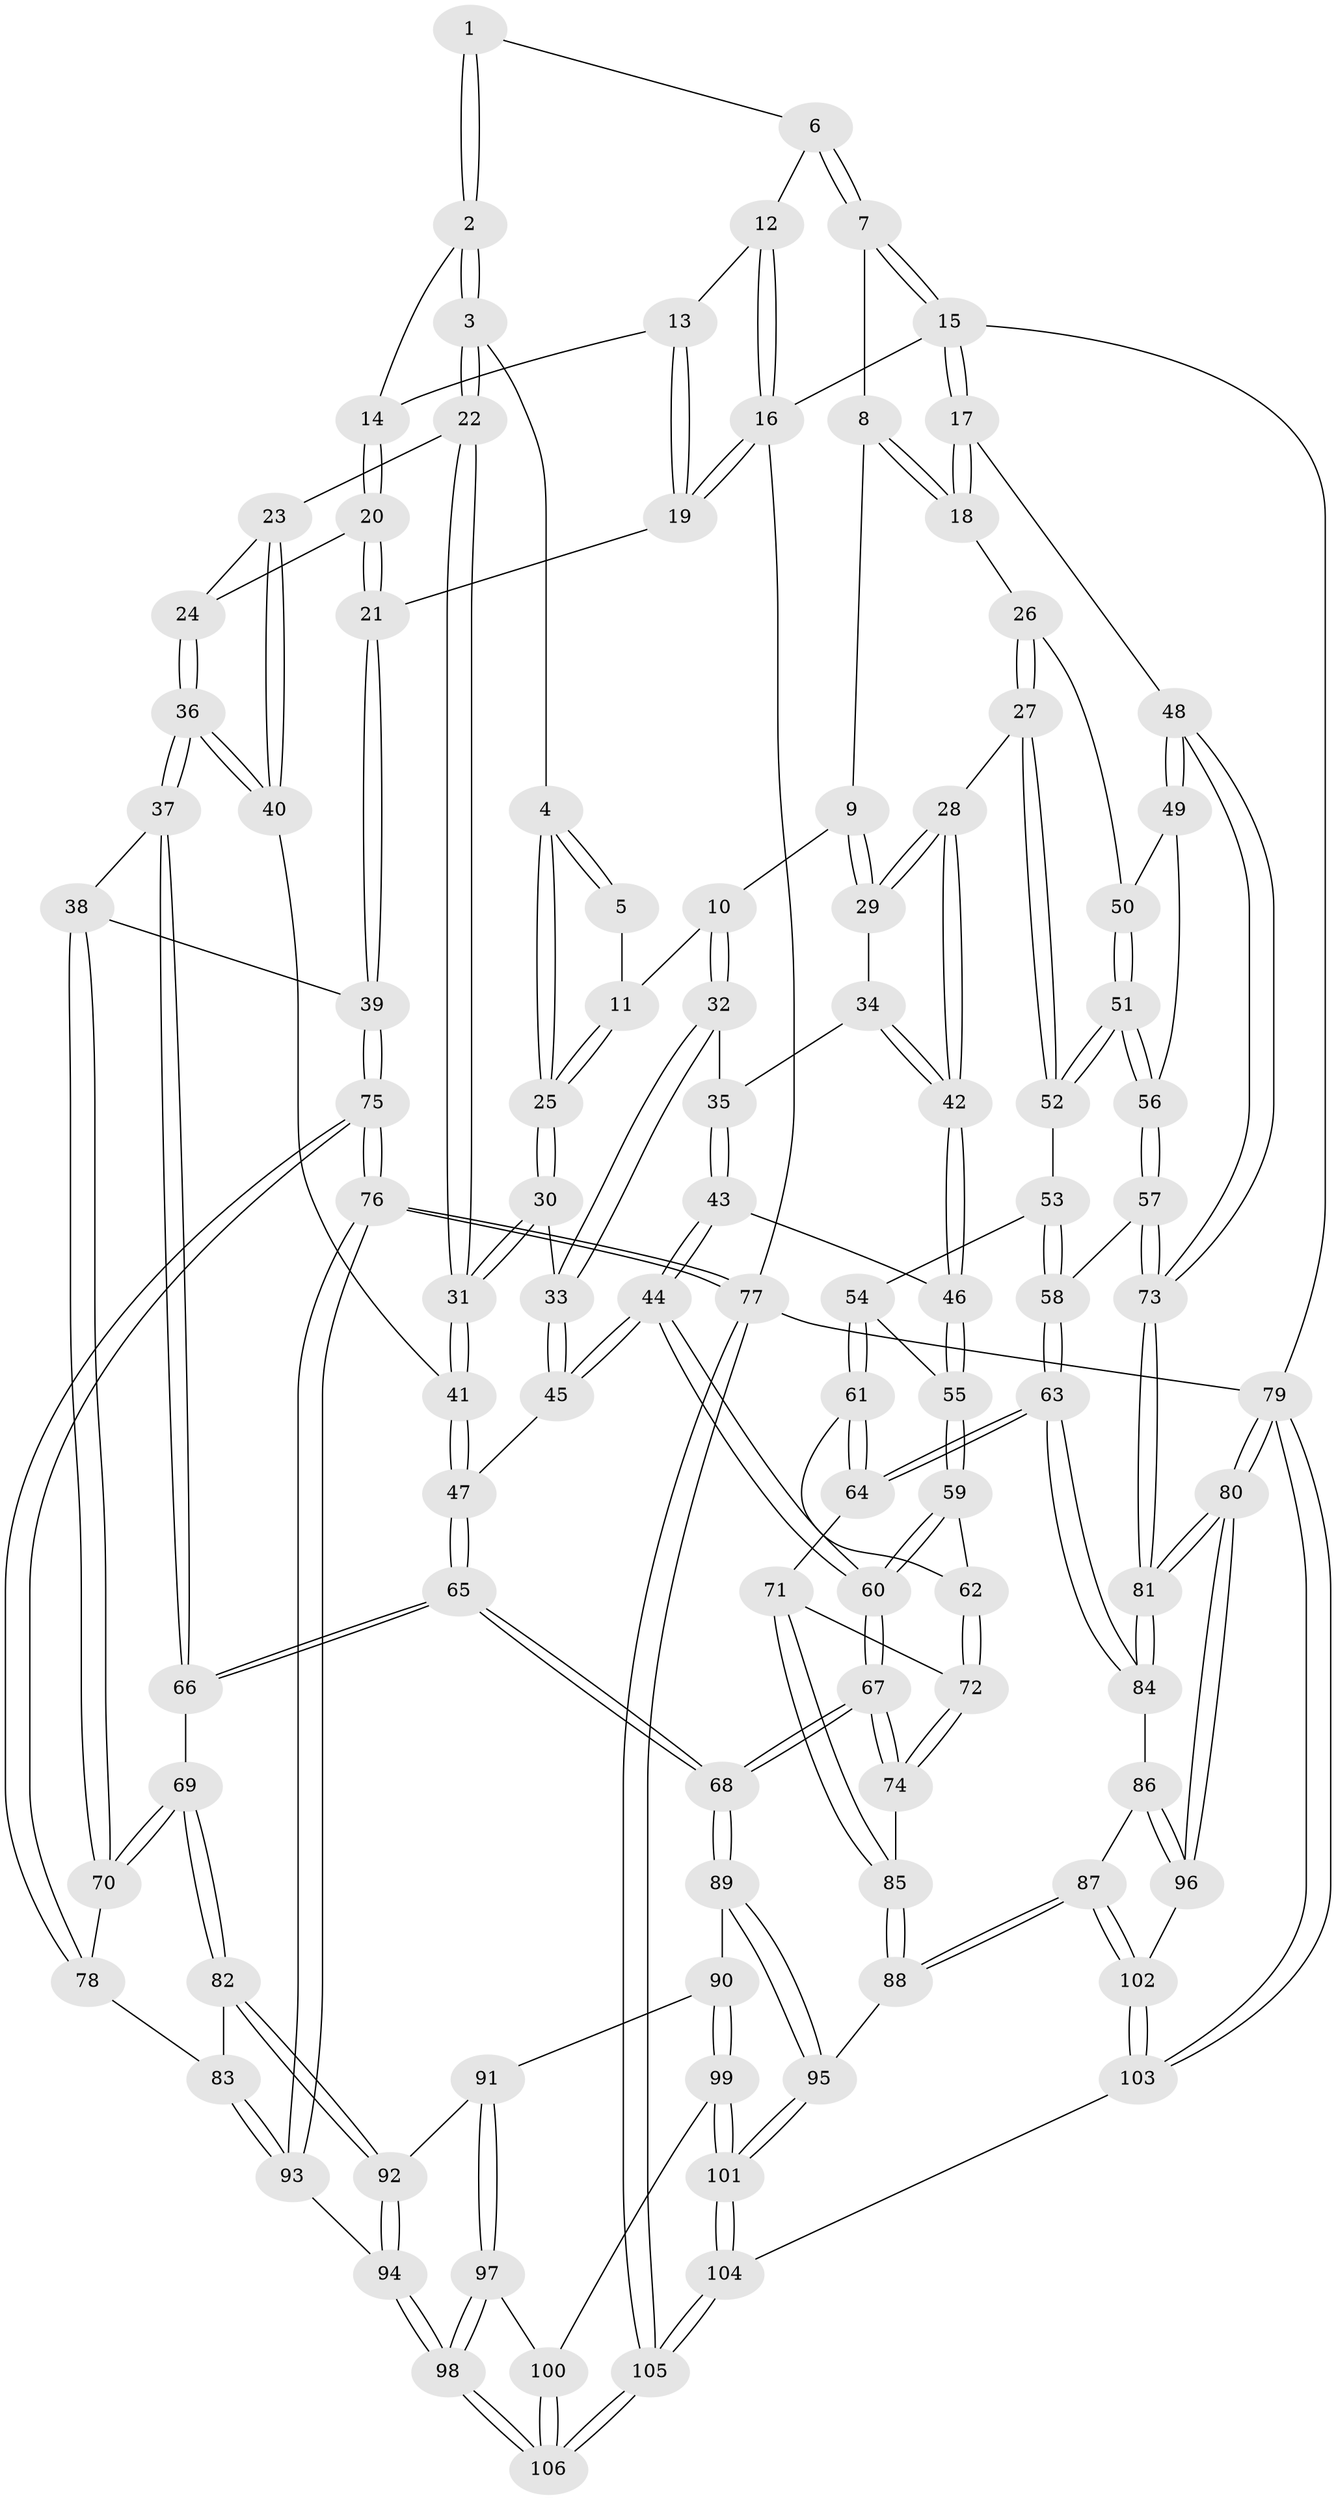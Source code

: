 // Generated by graph-tools (version 1.1) at 2025/51/03/09/25 03:51:02]
// undirected, 106 vertices, 262 edges
graph export_dot {
graph [start="1"]
  node [color=gray90,style=filled];
  1 [pos="+0.5424263799987358+0"];
  2 [pos="+0.2764186722974264+0.16565027196433948"];
  3 [pos="+0.2815632975680334+0.1699644332435141"];
  4 [pos="+0.38206066193884497+0.21368360688811303"];
  5 [pos="+0.4889574936930868+0.04071458335215105"];
  6 [pos="+0.5829887400788594+0"];
  7 [pos="+0.7116216936605084+0"];
  8 [pos="+0.7110515803114947+0"];
  9 [pos="+0.5728707127535506+0.21976296219531496"];
  10 [pos="+0.540152561678926+0.23098794867606112"];
  11 [pos="+0.4876414906997315+0.226821255824287"];
  12 [pos="+0.20120635793450234+0"];
  13 [pos="+0.2326332475071932+0.12554244863253083"];
  14 [pos="+0.23816400898923393+0.15100869656087942"];
  15 [pos="+1+0"];
  16 [pos="+0+0"];
  17 [pos="+1+0"];
  18 [pos="+0.7989014629277773+0.24152169895742914"];
  19 [pos="+0+0"];
  20 [pos="+0.10887410627204769+0.23118003545688512"];
  21 [pos="+0+0.2664145235647253"];
  22 [pos="+0.27673746516252007+0.3285621625583826"];
  23 [pos="+0.24664903589704468+0.3573601450736404"];
  24 [pos="+0.16582099462622416+0.32558363871138757"];
  25 [pos="+0.40852428333588275+0.23533032779012886"];
  26 [pos="+0.7977460740826477+0.2875349697365955"];
  27 [pos="+0.7447045885720621+0.31152484906850303"];
  28 [pos="+0.7215035633099071+0.3134747681128965"];
  29 [pos="+0.6371123902409165+0.27133357187439777"];
  30 [pos="+0.4066422521904286+0.2884817662785572"];
  31 [pos="+0.35639265651752144+0.37267529336684924"];
  32 [pos="+0.5297770474096242+0.35576680266517696"];
  33 [pos="+0.47530810731209316+0.37268125346564823"];
  34 [pos="+0.5682889452717331+0.3682736446508445"];
  35 [pos="+0.5526462457495172+0.37295747673170343"];
  36 [pos="+0.16566989781813155+0.46947566077133124"];
  37 [pos="+0.15324614031454437+0.48240528702247354"];
  38 [pos="+0.11238399513657264+0.49225602007364355"];
  39 [pos="+0+0.29082371711312716"];
  40 [pos="+0.25527749540696026+0.4355380600181438"];
  41 [pos="+0.3523276741472423+0.4593173328545102"];
  42 [pos="+0.6580487229714981+0.3858044578969896"];
  43 [pos="+0.5557816444568763+0.40648534942707604"];
  44 [pos="+0.49254875199947906+0.4948941853538502"];
  45 [pos="+0.448270940592459+0.4659290017800141"];
  46 [pos="+0.6355236496646163+0.44924359197636315"];
  47 [pos="+0.35619008064232743+0.46427648833814883"];
  48 [pos="+1+0.34156250425133594"];
  49 [pos="+0.987407950149063+0.34678251241885893"];
  50 [pos="+0.8035519383731+0.290810120939799"];
  51 [pos="+0.8270966053376824+0.49795094858662814"];
  52 [pos="+0.7442269556459492+0.4322072870206412"];
  53 [pos="+0.7181838216454917+0.47102200314408316"];
  54 [pos="+0.662291696395043+0.48805666496311895"];
  55 [pos="+0.6362170337241877+0.46123577448077163"];
  56 [pos="+0.8384893497338819+0.5212828682385808"];
  57 [pos="+0.8340064943908624+0.5591669006882821"];
  58 [pos="+0.826201045079398+0.5748147895446096"];
  59 [pos="+0.5127120585384011+0.5204480788587059"];
  60 [pos="+0.5111824655479842+0.5203124136761875"];
  61 [pos="+0.6678616585956154+0.5338402844835752"];
  62 [pos="+0.5564916549297333+0.5489354001711435"];
  63 [pos="+0.8102651499336884+0.6360957346461491"];
  64 [pos="+0.7011487192490913+0.6096419859630724"];
  65 [pos="+0.3142369309087045+0.6171258539459581"];
  66 [pos="+0.2805751408945946+0.616796049218856"];
  67 [pos="+0.4348806937403735+0.7125720985684061"];
  68 [pos="+0.4247457008144151+0.7236065462724854"];
  69 [pos="+0.2570140719890959+0.630528079531242"];
  70 [pos="+0.09609550077767973+0.5614155151119581"];
  71 [pos="+0.6728882434249704+0.621355022000597"];
  72 [pos="+0.5999241937892917+0.6015653660620043"];
  73 [pos="+1+0.46968229162348063"];
  74 [pos="+0.5047906256732667+0.6865281837907597"];
  75 [pos="+0+0.5675854209833847"];
  76 [pos="+0+0.8423481101111339"];
  77 [pos="+0+1"];
  78 [pos="+0.0873204966278376+0.5876934102312474"];
  79 [pos="+1+1"];
  80 [pos="+1+1"];
  81 [pos="+1+0.7905129441720058"];
  82 [pos="+0.1768598662228773+0.6860324442926019"];
  83 [pos="+0.09495391293612787+0.6603715293372702"];
  84 [pos="+0.8289424726262269+0.6727526919241402"];
  85 [pos="+0.6325499871865461+0.6765357214428209"];
  86 [pos="+0.7957228512837704+0.7273206592151433"];
  87 [pos="+0.6943288186874014+0.8449061205148222"];
  88 [pos="+0.6445368597825355+0.8318216128769724"];
  89 [pos="+0.42506977868832596+0.7334985664408443"];
  90 [pos="+0.3406179858765595+0.8187867147538156"];
  91 [pos="+0.24412973164460744+0.8348120814944123"];
  92 [pos="+0.1993330053732487+0.8012719337057466"];
  93 [pos="+0+0.8194522837397296"];
  94 [pos="+0+0.840129139120223"];
  95 [pos="+0.5491694631868933+0.8377646093736024"];
  96 [pos="+0.8889422764664044+0.9094005360148241"];
  97 [pos="+0.20255926249542855+0.936435565933381"];
  98 [pos="+0.17609730727068187+0.9879581676060697"];
  99 [pos="+0.3619901540265143+0.9197298483315175"];
  100 [pos="+0.3271592658733756+0.9457315503182756"];
  101 [pos="+0.47980458159019296+1"];
  102 [pos="+0.7088997831403259+0.8740585332351342"];
  103 [pos="+0.7201614756370599+1"];
  104 [pos="+0.49293694699020313+1"];
  105 [pos="+0.19518381442656987+1"];
  106 [pos="+0.1932119605683202+1"];
  1 -- 2;
  1 -- 2;
  1 -- 6;
  2 -- 3;
  2 -- 3;
  2 -- 14;
  3 -- 4;
  3 -- 22;
  3 -- 22;
  4 -- 5;
  4 -- 5;
  4 -- 25;
  4 -- 25;
  5 -- 11;
  6 -- 7;
  6 -- 7;
  6 -- 12;
  7 -- 8;
  7 -- 15;
  7 -- 15;
  8 -- 9;
  8 -- 18;
  8 -- 18;
  9 -- 10;
  9 -- 29;
  9 -- 29;
  10 -- 11;
  10 -- 32;
  10 -- 32;
  11 -- 25;
  11 -- 25;
  12 -- 13;
  12 -- 16;
  12 -- 16;
  13 -- 14;
  13 -- 19;
  13 -- 19;
  14 -- 20;
  14 -- 20;
  15 -- 16;
  15 -- 17;
  15 -- 17;
  15 -- 79;
  16 -- 19;
  16 -- 19;
  16 -- 77;
  17 -- 18;
  17 -- 18;
  17 -- 48;
  18 -- 26;
  19 -- 21;
  20 -- 21;
  20 -- 21;
  20 -- 24;
  21 -- 39;
  21 -- 39;
  22 -- 23;
  22 -- 31;
  22 -- 31;
  23 -- 24;
  23 -- 40;
  23 -- 40;
  24 -- 36;
  24 -- 36;
  25 -- 30;
  25 -- 30;
  26 -- 27;
  26 -- 27;
  26 -- 50;
  27 -- 28;
  27 -- 52;
  27 -- 52;
  28 -- 29;
  28 -- 29;
  28 -- 42;
  28 -- 42;
  29 -- 34;
  30 -- 31;
  30 -- 31;
  30 -- 33;
  31 -- 41;
  31 -- 41;
  32 -- 33;
  32 -- 33;
  32 -- 35;
  33 -- 45;
  33 -- 45;
  34 -- 35;
  34 -- 42;
  34 -- 42;
  35 -- 43;
  35 -- 43;
  36 -- 37;
  36 -- 37;
  36 -- 40;
  36 -- 40;
  37 -- 38;
  37 -- 66;
  37 -- 66;
  38 -- 39;
  38 -- 70;
  38 -- 70;
  39 -- 75;
  39 -- 75;
  40 -- 41;
  41 -- 47;
  41 -- 47;
  42 -- 46;
  42 -- 46;
  43 -- 44;
  43 -- 44;
  43 -- 46;
  44 -- 45;
  44 -- 45;
  44 -- 60;
  44 -- 60;
  45 -- 47;
  46 -- 55;
  46 -- 55;
  47 -- 65;
  47 -- 65;
  48 -- 49;
  48 -- 49;
  48 -- 73;
  48 -- 73;
  49 -- 50;
  49 -- 56;
  50 -- 51;
  50 -- 51;
  51 -- 52;
  51 -- 52;
  51 -- 56;
  51 -- 56;
  52 -- 53;
  53 -- 54;
  53 -- 58;
  53 -- 58;
  54 -- 55;
  54 -- 61;
  54 -- 61;
  55 -- 59;
  55 -- 59;
  56 -- 57;
  56 -- 57;
  57 -- 58;
  57 -- 73;
  57 -- 73;
  58 -- 63;
  58 -- 63;
  59 -- 60;
  59 -- 60;
  59 -- 62;
  60 -- 67;
  60 -- 67;
  61 -- 62;
  61 -- 64;
  61 -- 64;
  62 -- 72;
  62 -- 72;
  63 -- 64;
  63 -- 64;
  63 -- 84;
  63 -- 84;
  64 -- 71;
  65 -- 66;
  65 -- 66;
  65 -- 68;
  65 -- 68;
  66 -- 69;
  67 -- 68;
  67 -- 68;
  67 -- 74;
  67 -- 74;
  68 -- 89;
  68 -- 89;
  69 -- 70;
  69 -- 70;
  69 -- 82;
  69 -- 82;
  70 -- 78;
  71 -- 72;
  71 -- 85;
  71 -- 85;
  72 -- 74;
  72 -- 74;
  73 -- 81;
  73 -- 81;
  74 -- 85;
  75 -- 76;
  75 -- 76;
  75 -- 78;
  75 -- 78;
  76 -- 77;
  76 -- 77;
  76 -- 93;
  76 -- 93;
  77 -- 105;
  77 -- 105;
  77 -- 79;
  78 -- 83;
  79 -- 80;
  79 -- 80;
  79 -- 103;
  79 -- 103;
  80 -- 81;
  80 -- 81;
  80 -- 96;
  80 -- 96;
  81 -- 84;
  81 -- 84;
  82 -- 83;
  82 -- 92;
  82 -- 92;
  83 -- 93;
  83 -- 93;
  84 -- 86;
  85 -- 88;
  85 -- 88;
  86 -- 87;
  86 -- 96;
  86 -- 96;
  87 -- 88;
  87 -- 88;
  87 -- 102;
  87 -- 102;
  88 -- 95;
  89 -- 90;
  89 -- 95;
  89 -- 95;
  90 -- 91;
  90 -- 99;
  90 -- 99;
  91 -- 92;
  91 -- 97;
  91 -- 97;
  92 -- 94;
  92 -- 94;
  93 -- 94;
  94 -- 98;
  94 -- 98;
  95 -- 101;
  95 -- 101;
  96 -- 102;
  97 -- 98;
  97 -- 98;
  97 -- 100;
  98 -- 106;
  98 -- 106;
  99 -- 100;
  99 -- 101;
  99 -- 101;
  100 -- 106;
  100 -- 106;
  101 -- 104;
  101 -- 104;
  102 -- 103;
  102 -- 103;
  103 -- 104;
  104 -- 105;
  104 -- 105;
  105 -- 106;
  105 -- 106;
}
